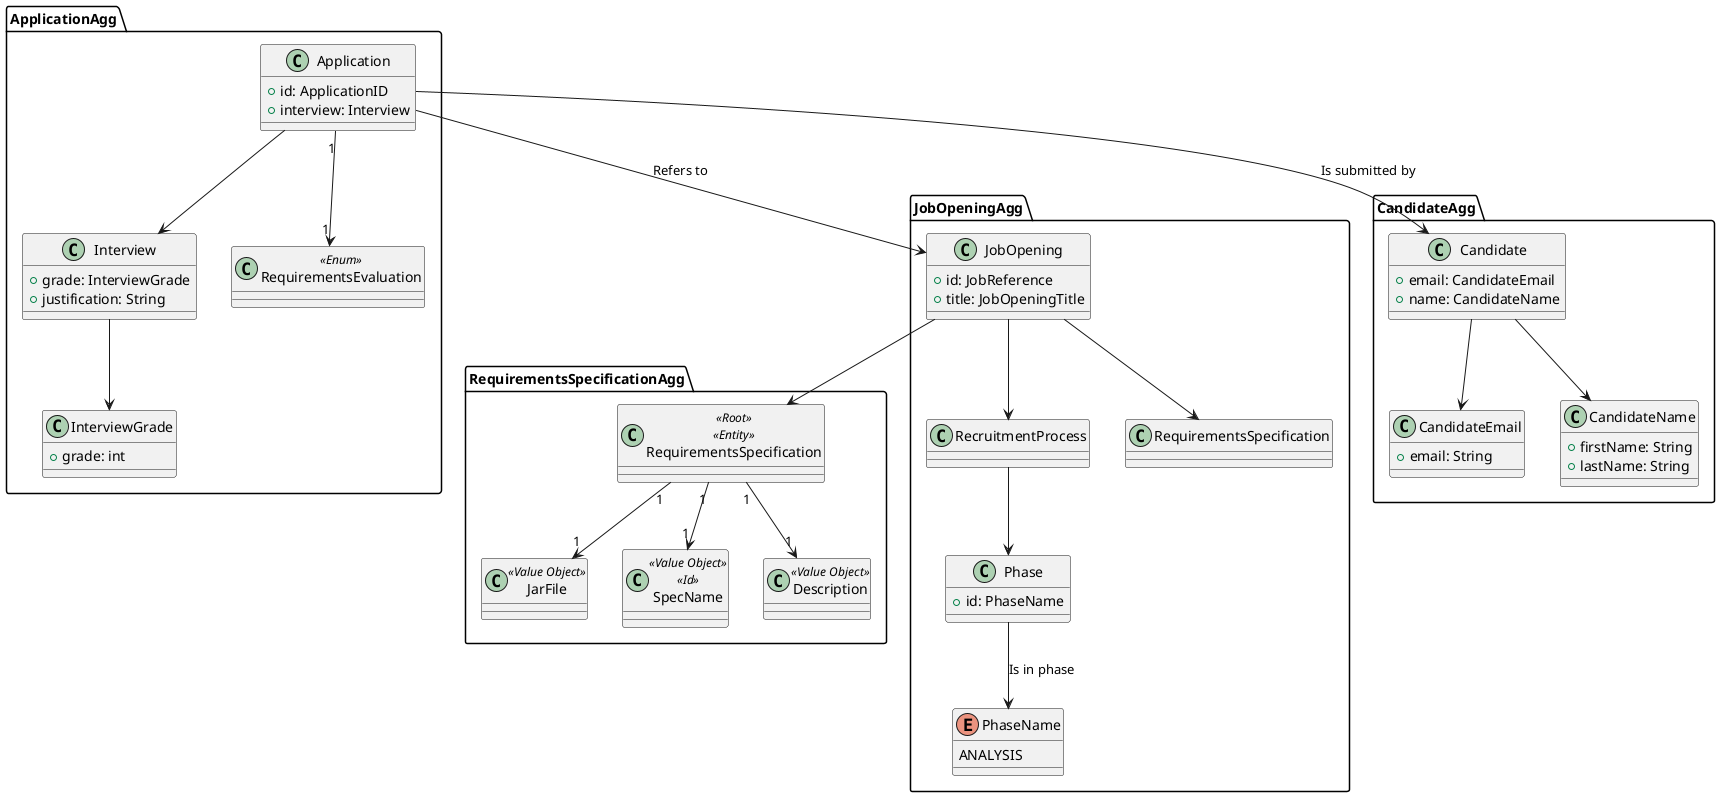 @startuml DomainModel
package JobOpeningAgg {

    class JobOpening {
        +id: JobReference
        +title: JobOpeningTitle
    }

    class Phase {
        +id: PhaseName
    }

    enum PhaseName {
        ANALYSIS
    }

    JobOpening --> RecruitmentProcess
    RecruitmentProcess --> Phase
    Phase --> PhaseName: "Is in phase"

    JobOpening --> RequirementsSpecification
}

package ApplicationAgg {
    class Application {
        +id: ApplicationID
        +interview: Interview
    }

    class Interview {
        +grade: InterviewGrade
        +justification: String
    }


    class InterviewGrade {
        +grade: int
    }

    Application --> Interview
    Application --> JobOpening : Refers to
    Interview --> InterviewGrade

    class RequirementsEvaluation<<Enum>>

    Application "1" --> "1" RequirementsEvaluation
}


package RequirementsSpecificationAgg {
    class RequirementsSpecification<<Root>><<Entity>>
    class JarFile<<Value Object>>
    class SpecName<<Value Object>><<Id>>
    class Description<<Value Object>>

    RequirementsSpecification "1" --> "1" JarFile
    RequirementsSpecification "1" --> "1" SpecName
    RequirementsSpecification "1" --> "1" Description

    JobOpening --> RequirementsSpecification
}



package CandidateAgg {
    class Candidate {
        +email: CandidateEmail
        +name: CandidateName
    }

    class CandidateEmail {
        +email: String
    }

    class CandidateName {
        +firstName: String
        +lastName: String
    }

    Application --> Candidate : Is submitted by
    Candidate --> CandidateEmail
    Candidate --> CandidateName
}


@enduml
